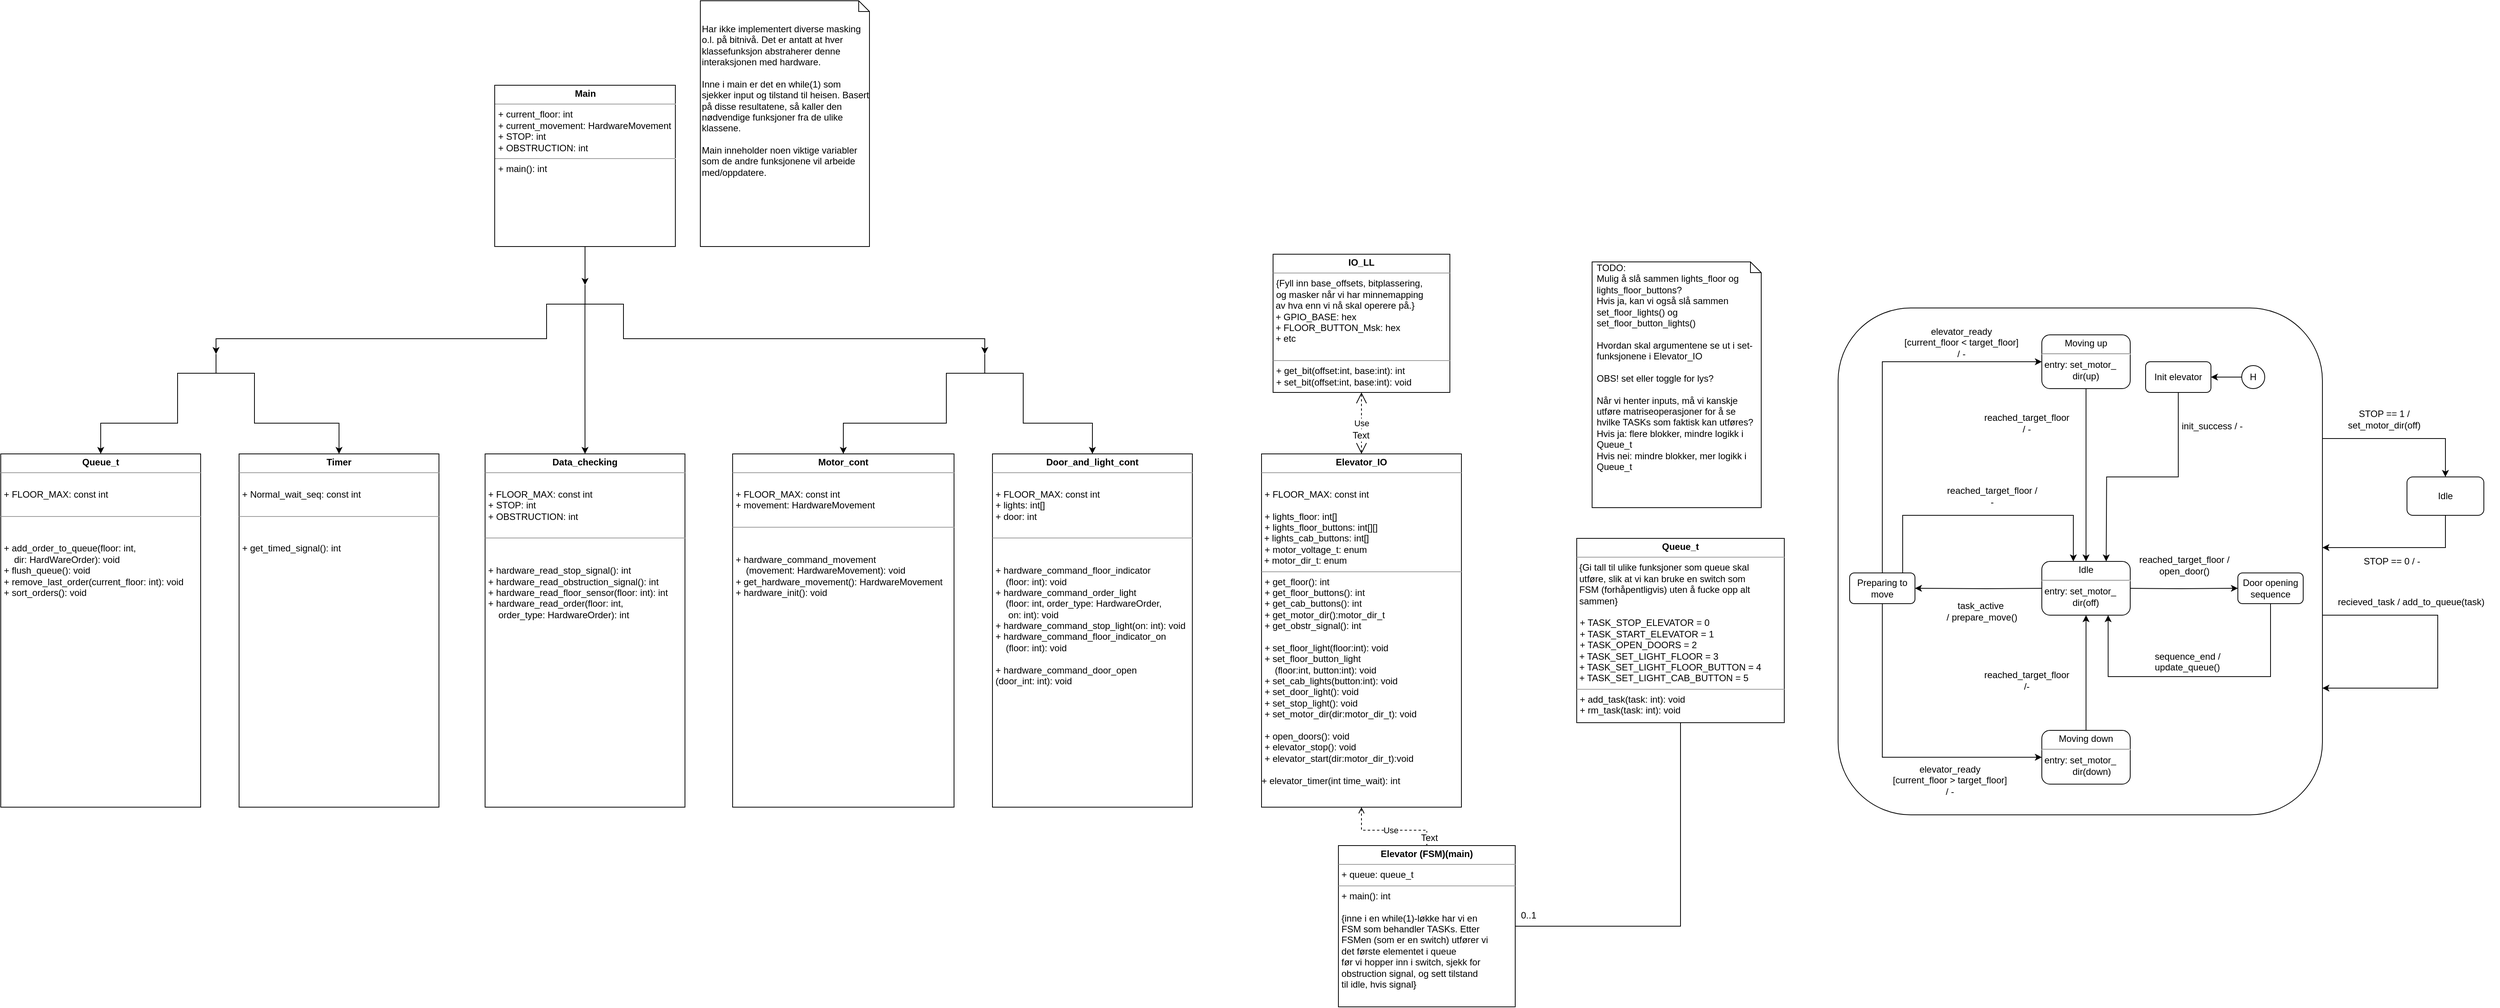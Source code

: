 <mxfile version="12.6.5" type="github">
  <diagram id="YrEsEyhWu3hXoQOjm_HI" name="Page-1">
    <mxGraphModel dx="4295" dy="2470" grid="1" gridSize="10" guides="1" tooltips="1" connect="1" arrows="1" fold="1" page="1" pageScale="1" pageWidth="850" pageHeight="1100" math="0" shadow="0">
      <root>
        <mxCell id="0"/>
        <mxCell id="1" parent="0"/>
        <mxCell id="C38wLQTlaXFm4lsVWahA-2" style="edgeStyle=orthogonalEdgeStyle;rounded=0;orthogonalLoop=1;jettySize=auto;html=1;entryX=1;entryY=0.75;entryDx=0;entryDy=0;" parent="1" target="C38wLQTlaXFm4lsVWahA-3" edge="1">
          <mxGeometry relative="1" as="geometry">
            <mxPoint x="1420" y="469" as="sourcePoint"/>
            <mxPoint x="1570" y="535" as="targetPoint"/>
            <Array as="points">
              <mxPoint x="1420" y="510"/>
              <mxPoint x="1570" y="510"/>
              <mxPoint x="1570" y="605"/>
            </Array>
          </mxGeometry>
        </mxCell>
        <mxCell id="C38wLQTlaXFm4lsVWahA-3" value="" style="rounded=1;whiteSpace=wrap;html=1;shadow=0;glass=0;comic=0;" parent="1" vertex="1">
          <mxGeometry x="790" y="110" width="630" height="660" as="geometry"/>
        </mxCell>
        <mxCell id="C38wLQTlaXFm4lsVWahA-4" value="&lt;p style=&quot;margin: 0px ; margin-top: 4px ; text-align: center&quot;&gt;&lt;b&gt;Elevator_IO&lt;/b&gt;&lt;/p&gt;&lt;hr size=&quot;1&quot;&gt;&lt;br&gt;&lt;p style=&quot;margin: 0px ; margin-left: 4px&quot;&gt;+ FLOOR_MAX: const int&lt;/p&gt;&lt;p style=&quot;margin: 0px ; margin-left: 4px&quot;&gt;&lt;br&gt;&lt;/p&gt;&lt;p style=&quot;margin: 0px ; margin-left: 4px&quot;&gt;+ lights_floor: int[]&lt;/p&gt;&lt;p style=&quot;margin: 0px ; margin-left: 4px&quot;&gt;+ lights_floor_buttons: int[][]&lt;/p&gt;&amp;nbsp;+ lights_cab_buttons: int[]&lt;br&gt;&lt;p style=&quot;margin: 0px ; margin-left: 4px&quot;&gt;+ motor_voltage_t: enum&lt;/p&gt;&amp;nbsp;+ motor_dir_t: enum&lt;hr size=&quot;1&quot;&gt;&lt;p style=&quot;margin: 0px ; margin-left: 4px&quot;&gt;+ get_floor(): int&lt;/p&gt;&lt;p style=&quot;margin: 0px ; margin-left: 4px&quot;&gt;+ get_floor_buttons(): int&lt;/p&gt;&lt;p style=&quot;margin: 0px ; margin-left: 4px&quot;&gt;+ get_cab_buttons(): int&lt;br&gt;&lt;/p&gt;&lt;p style=&quot;margin: 0px ; margin-left: 4px&quot;&gt;+ get_motor_dir():motor_dir_t&lt;/p&gt;&lt;p style=&quot;margin: 0px ; margin-left: 4px&quot;&gt;+ get_obstr_signal(): int&lt;/p&gt;&lt;p style=&quot;margin: 0px ; margin-left: 4px&quot;&gt;&lt;br&gt;&lt;/p&gt;&lt;p style=&quot;margin: 0px ; margin-left: 4px&quot;&gt;+ set_floor_light(floor:int): void&lt;/p&gt;&lt;p style=&quot;margin: 0px ; margin-left: 4px&quot;&gt;+ set_floor_button_light&lt;/p&gt;&lt;p style=&quot;margin: 0px ; margin-left: 4px&quot;&gt;&amp;nbsp;&amp;nbsp;&amp;nbsp; (floor:int, button:int): void&lt;/p&gt;&lt;p style=&quot;margin: 0px ; margin-left: 4px&quot;&gt;+ set_cab_lights(button:int): void&lt;/p&gt;&lt;p style=&quot;margin: 0px ; margin-left: 4px&quot;&gt;+ set_door_light(): void&lt;/p&gt;&lt;p style=&quot;margin: 0px ; margin-left: 4px&quot;&gt;+ set_stop_light(): void&lt;/p&gt;&lt;p style=&quot;margin: 0px ; margin-left: 4px&quot;&gt;+ set_motor_dir(dir:motor_dir_t): void&lt;br&gt;&lt;/p&gt;&lt;p style=&quot;margin: 0px ; margin-left: 4px&quot;&gt;&lt;br&gt;&lt;/p&gt;&lt;p style=&quot;margin: 0px ; margin-left: 4px&quot;&gt;+ open_doors(): void&lt;/p&gt;&lt;p style=&quot;margin: 0px ; margin-left: 4px&quot;&gt;+ elevator_stop(): void&lt;/p&gt;&lt;p style=&quot;margin: 0px ; margin-left: 4px&quot;&gt;+ elevator_start(dir:motor_dir_t):void&lt;/p&gt;&lt;p style=&quot;margin: 0px ; margin-left: 4px&quot;&gt;&lt;br&gt;&lt;/p&gt;+ elevator_timer(int time_wait): int " style="verticalAlign=top;align=left;overflow=fill;fontSize=12;fontFamily=Helvetica;html=1;rounded=0;shadow=0;comic=0;labelBackgroundColor=none;strokeWidth=1" parent="1" vertex="1">
          <mxGeometry x="40" y="300" width="260" height="460" as="geometry"/>
        </mxCell>
        <mxCell id="C38wLQTlaXFm4lsVWahA-5" value="&lt;p style=&quot;margin: 0px ; margin-top: 4px ; text-align: center&quot;&gt;&lt;b&gt;IO_LL&lt;br&gt;&lt;/b&gt;&lt;/p&gt;&lt;hr size=&quot;1&quot;&gt;&lt;p style=&quot;margin: 0px ; margin-left: 4px&quot;&gt;{Fyll inn base_offsets, bitplassering,&lt;/p&gt;&lt;p style=&quot;margin: 0px ; margin-left: 4px&quot;&gt;og masker når vi har minnemapping&lt;/p&gt;&lt;div&gt;&amp;nbsp;av hva enn vi nå skal operere på.}&lt;/div&gt;&lt;div&gt;&amp;nbsp;+ GPIO_BASE: hex&lt;br&gt;&lt;/div&gt;&lt;div&gt;&amp;nbsp;+ FLOOR_BUTTON_Msk: hex&lt;br&gt;&lt;/div&gt;&lt;div&gt;&amp;nbsp;+ etc &lt;br&gt;&lt;/div&gt;&lt;div&gt;&lt;br&gt;&lt;/div&gt;&lt;hr size=&quot;1&quot;&gt;&lt;p style=&quot;margin: 0px ; margin-left: 4px&quot;&gt;+ get_bit(offset:int, base:int): int&lt;/p&gt;&lt;p style=&quot;margin: 0px ; margin-left: 4px&quot;&gt;+ set_bit(offset:int, base:int): void&lt;/p&gt;&lt;p style=&quot;margin: 0px ; margin-left: 4px&quot;&gt;&lt;br&gt;&lt;/p&gt;" style="verticalAlign=top;align=left;overflow=fill;fontSize=12;fontFamily=Helvetica;html=1;rounded=0;shadow=0;comic=0;labelBackgroundColor=none;strokeWidth=1" parent="1" vertex="1">
          <mxGeometry x="55" y="40" width="230" height="180" as="geometry"/>
        </mxCell>
        <mxCell id="C38wLQTlaXFm4lsVWahA-6" value="&lt;p style=&quot;margin: 0px ; margin-top: 4px ; text-align: center&quot;&gt;&lt;b&gt;Elevator (FSM)(main)&lt;br&gt;&lt;/b&gt;&lt;/p&gt;&lt;hr size=&quot;1&quot;&gt;&lt;p style=&quot;margin: 0px ; margin-left: 4px&quot;&gt;+ queue: queue_t&lt;br&gt;&lt;/p&gt;&lt;hr size=&quot;1&quot;&gt;&lt;p style=&quot;margin: 0px ; margin-left: 4px&quot;&gt;+ main(): int&lt;/p&gt;&lt;p style=&quot;margin: 0px ; margin-left: 4px&quot;&gt;&lt;br&gt;&lt;/p&gt;&lt;p style=&quot;margin: 0px ; margin-left: 4px&quot;&gt;{inne i en while(1)-løkke har vi en&lt;/p&gt;&lt;p style=&quot;margin: 0px ; margin-left: 4px&quot;&gt;FSM som behandler TASKs. Etter&lt;/p&gt;&lt;p style=&quot;margin: 0px ; margin-left: 4px&quot;&gt;FSMen (som er en switch) utfører vi&lt;/p&gt;&lt;p style=&quot;margin: 0px ; margin-left: 4px&quot;&gt;det første elementet i queue&lt;/p&gt;&lt;p style=&quot;margin: 0px ; margin-left: 4px&quot;&gt;før vi hopper inn i switch, sjekk for&lt;/p&gt;&lt;p style=&quot;margin: 0px ; margin-left: 4px&quot;&gt;obstruction signal, og sett tilstand&lt;/p&gt;&lt;p style=&quot;margin: 0px ; margin-left: 4px&quot;&gt;til idle, hvis signal}&lt;br&gt;&lt;/p&gt;&lt;p style=&quot;margin: 0px ; margin-left: 4px&quot;&gt;&lt;br&gt;&lt;/p&gt;&lt;p style=&quot;margin: 0px ; margin-left: 4px&quot;&gt;&lt;br&gt;&lt;/p&gt;" style="verticalAlign=top;align=left;overflow=fill;fontSize=12;fontFamily=Helvetica;html=1;rounded=0;shadow=0;comic=0;labelBackgroundColor=none;strokeWidth=1" parent="1" vertex="1">
          <mxGeometry x="140" y="810" width="230" height="210" as="geometry"/>
        </mxCell>
        <mxCell id="C38wLQTlaXFm4lsVWahA-7" value="&lt;p style=&quot;margin: 0px ; margin-top: 4px ; text-align: center&quot;&gt;&lt;b&gt;Queue_t&lt;br&gt;&lt;/b&gt;&lt;/p&gt;&lt;hr size=&quot;1&quot;&gt;&lt;div&gt;&amp;nbsp;{Gi tall til ulike funksjoner som queue skal&lt;/div&gt;&lt;div&gt;&amp;nbsp;utføre, slik at vi kan bruke en switch som&lt;/div&gt;&lt;div&gt;&amp;nbsp;FSM (forhåpentligvis) uten å fucke opp alt&lt;/div&gt;&lt;div&gt;&amp;nbsp;sammen}&lt;/div&gt;&lt;p style=&quot;margin: 0px ; margin-left: 4px&quot;&gt;&lt;br&gt;&lt;/p&gt;&lt;p style=&quot;margin: 0px ; margin-left: 4px&quot;&gt;+ TASK_STOP_ELEVATOR = 0&lt;br&gt;&lt;/p&gt;&lt;p style=&quot;margin: 0px ; margin-left: 4px&quot;&gt;+ TASK_START_ELEVATOR = 1&lt;br&gt;&lt;/p&gt;&lt;p style=&quot;margin: 0px ; margin-left: 4px&quot;&gt;+ TASK_OPEN_DOORS = 2&lt;br&gt;&lt;/p&gt;&lt;div&gt;&amp;nbsp;+ TASK_SET_LIGHT_FLOOR = 3&lt;br&gt;&lt;/div&gt;&lt;div&gt;&amp;nbsp;+ TASK_SET_LIGHT_FLOOR_BUTTON = 4&lt;br&gt;&lt;/div&gt;&lt;div&gt;&amp;nbsp;+ TASK_SET_LIGHT_CAB_BUTTON = 5&lt;br&gt;&lt;/div&gt;&lt;hr size=&quot;1&quot;&gt;&lt;p style=&quot;margin: 0px ; margin-left: 4px&quot;&gt;+ add_task(task: int): void&lt;/p&gt;&lt;p style=&quot;margin: 0px ; margin-left: 4px&quot;&gt;+ rm_task(task: int): void&lt;/p&gt;&lt;p style=&quot;margin: 0px ; margin-left: 4px&quot;&gt;&lt;br&gt;&lt;/p&gt;" style="verticalAlign=top;align=left;overflow=fill;fontSize=12;fontFamily=Helvetica;html=1;rounded=0;shadow=0;comic=0;labelBackgroundColor=none;strokeWidth=1" parent="1" vertex="1">
          <mxGeometry x="450" y="410" width="270" height="240" as="geometry"/>
        </mxCell>
        <mxCell id="C38wLQTlaXFm4lsVWahA-8" value="Use" style="endArrow=open;endSize=12;dashed=1;html=1;exitX=0.5;exitY=1;exitDx=0;exitDy=0;entryX=0.5;entryY=0;entryDx=0;entryDy=0;rounded=0;startArrow=open;startFill=0;" parent="1" source="C38wLQTlaXFm4lsVWahA-4" target="C38wLQTlaXFm4lsVWahA-6" edge="1">
          <mxGeometry width="160" relative="1" as="geometry">
            <mxPoint x="40" y="1040" as="sourcePoint"/>
            <mxPoint x="200" y="1040" as="targetPoint"/>
            <Array as="points">
              <mxPoint x="170" y="760"/>
              <mxPoint x="170" y="790"/>
              <mxPoint x="255" y="790"/>
            </Array>
          </mxGeometry>
        </mxCell>
        <mxCell id="3VnhiomoSgGUoQ1_OZB9-8" value="Text" style="text;html=1;align=center;verticalAlign=middle;resizable=0;points=[];labelBackgroundColor=#ffffff;" parent="C38wLQTlaXFm4lsVWahA-8" vertex="1" connectable="0">
          <mxGeometry x="0.852" y="3" relative="1" as="geometry">
            <mxPoint as="offset"/>
          </mxGeometry>
        </mxCell>
        <mxCell id="C38wLQTlaXFm4lsVWahA-9" value="" style="endArrow=none;endSize=12;html=1;exitX=0.5;exitY=1;exitDx=0;exitDy=0;entryX=1;entryY=0.5;entryDx=0;entryDy=0;rounded=0;endFill=0;" parent="1" source="C38wLQTlaXFm4lsVWahA-7" target="C38wLQTlaXFm4lsVWahA-6" edge="1">
          <mxGeometry x="0.5" width="160" relative="1" as="geometry">
            <mxPoint x="40" y="1040" as="sourcePoint"/>
            <mxPoint x="200" y="1040" as="targetPoint"/>
            <Array as="points">
              <mxPoint x="585" y="915"/>
            </Array>
            <mxPoint as="offset"/>
          </mxGeometry>
        </mxCell>
        <mxCell id="C38wLQTlaXFm4lsVWahA-10" value="Use" style="endArrow=open;endSize=12;dashed=1;html=1;strokeWidth=1;entryX=0.5;entryY=1;entryDx=0;entryDy=0;exitX=0.5;exitY=0;exitDx=0;exitDy=0;startArrow=open;startSize=12;startFill=0;rounded=0;" parent="1" source="C38wLQTlaXFm4lsVWahA-4" target="C38wLQTlaXFm4lsVWahA-5" edge="1">
          <mxGeometry width="160" relative="1" as="geometry">
            <mxPoint x="40" y="1040" as="sourcePoint"/>
            <mxPoint x="200" y="1040" as="targetPoint"/>
          </mxGeometry>
        </mxCell>
        <mxCell id="3VnhiomoSgGUoQ1_OZB9-6" value="Text" style="text;html=1;align=center;verticalAlign=middle;resizable=0;points=[];labelBackgroundColor=#ffffff;" parent="C38wLQTlaXFm4lsVWahA-10" vertex="1" connectable="0">
          <mxGeometry x="-0.4" y="1" relative="1" as="geometry">
            <mxPoint as="offset"/>
          </mxGeometry>
        </mxCell>
        <mxCell id="C38wLQTlaXFm4lsVWahA-11" value="&lt;p style=&quot;margin: 0px ; margin-left: 4px&quot;&gt;TODO:&lt;/p&gt;&lt;p style=&quot;margin: 0px ; margin-left: 4px&quot;&gt;Mulig å slå sammen lights_floor og lights_floor_buttons?&lt;/p&gt;&lt;p style=&quot;margin: 0px ; margin-left: 4px&quot;&gt;Hvis ja, kan vi også slå sammen set_floor_lights() og set_floor_button_lights()&lt;/p&gt;&lt;p style=&quot;margin: 0px ; margin-left: 4px&quot;&gt;&lt;br&gt;&lt;/p&gt;&lt;p style=&quot;margin: 0px ; margin-left: 4px&quot;&gt;Hvordan skal argumentene se ut i set-funksjonene i Elevator_IO&lt;/p&gt;&lt;p style=&quot;margin: 0px ; margin-left: 4px&quot;&gt;&lt;br&gt;&lt;/p&gt;&lt;p style=&quot;margin: 0px ; margin-left: 4px&quot;&gt;OBS! set eller toggle for lys?&lt;/p&gt;&lt;p style=&quot;margin: 0px ; margin-left: 4px&quot;&gt;&lt;br&gt;&lt;/p&gt;&lt;p style=&quot;margin: 0px ; margin-left: 4px&quot;&gt;Når vi henter inputs, må vi kanskje&lt;/p&gt;&lt;p style=&quot;margin: 0px ; margin-left: 4px&quot;&gt;utføre matriseoperasjoner for å se&lt;/p&gt;&lt;p style=&quot;margin: 0px ; margin-left: 4px&quot;&gt;hvilke TASKs som faktisk kan utføres?&lt;br&gt;&lt;/p&gt;&lt;p style=&quot;margin: 0px ; margin-left: 4px&quot;&gt;Hvis ja: flere blokker, mindre logikk i Queue_t&lt;/p&gt;&lt;p style=&quot;margin: 0px ; margin-left: 4px&quot;&gt;Hvis nei: mindre blokker, mer logikk i Queue_t&lt;br&gt;&lt;/p&gt;" style="shape=note;whiteSpace=wrap;html=1;size=14;verticalAlign=top;align=left;spacingTop=-6;" parent="1" vertex="1">
          <mxGeometry x="470" y="50" width="220" height="320" as="geometry"/>
        </mxCell>
        <mxCell id="C38wLQTlaXFm4lsVWahA-12" value="0..1" style="text;html=1;align=center;verticalAlign=middle;resizable=0;points=[];autosize=1;" parent="1" vertex="1">
          <mxGeometry x="367" y="891" width="40" height="20" as="geometry"/>
        </mxCell>
        <mxCell id="C38wLQTlaXFm4lsVWahA-13" style="edgeStyle=orthogonalEdgeStyle;curved=1;orthogonalLoop=1;jettySize=auto;html=1;entryX=0;entryY=0.5;entryDx=0;entryDy=0;startArrow=none;startFill=0;endArrow=classic;endFill=1;exitX=0;exitY=0.5;exitDx=0;exitDy=0;" parent="1" edge="1">
          <mxGeometry relative="1" as="geometry">
            <Array as="points">
              <mxPoint x="820" y="715"/>
              <mxPoint x="820" y="215"/>
            </Array>
            <mxPoint x="870" y="715" as="sourcePoint"/>
          </mxGeometry>
        </mxCell>
        <mxCell id="C38wLQTlaXFm4lsVWahA-14" style="edgeStyle=orthogonalEdgeStyle;curved=1;orthogonalLoop=1;jettySize=auto;html=1;exitX=1;exitY=1;exitDx=0;exitDy=0;entryX=1;entryY=0.5;entryDx=0;entryDy=0;startArrow=none;startFill=0;endArrow=classic;endFill=1;" parent="1" edge="1">
          <mxGeometry relative="1" as="geometry">
            <Array as="points">
              <mxPoint x="1219" y="775"/>
              <mxPoint x="1620" y="775"/>
              <mxPoint x="1620" y="215"/>
            </Array>
            <mxPoint x="1250" y="215" as="targetPoint"/>
          </mxGeometry>
        </mxCell>
        <mxCell id="C38wLQTlaXFm4lsVWahA-15" style="edgeStyle=orthogonalEdgeStyle;rounded=0;orthogonalLoop=1;jettySize=auto;html=1;entryX=0.5;entryY=0;entryDx=0;entryDy=0;exitX=1;exitY=0.267;exitDx=0;exitDy=0;exitPerimeter=0;" parent="1" source="C38wLQTlaXFm4lsVWahA-3" target="C38wLQTlaXFm4lsVWahA-17" edge="1">
          <mxGeometry relative="1" as="geometry">
            <mxPoint x="1460" y="280" as="sourcePoint"/>
            <Array as="points">
              <mxPoint x="1420" y="280"/>
              <mxPoint x="1580" y="280"/>
            </Array>
          </mxGeometry>
        </mxCell>
        <mxCell id="C38wLQTlaXFm4lsVWahA-16" style="edgeStyle=orthogonalEdgeStyle;rounded=0;orthogonalLoop=1;jettySize=auto;html=1;exitX=0.5;exitY=1;exitDx=0;exitDy=0;" parent="1" source="C38wLQTlaXFm4lsVWahA-17" target="C38wLQTlaXFm4lsVWahA-3" edge="1">
          <mxGeometry relative="1" as="geometry">
            <mxPoint x="1560" y="422" as="targetPoint"/>
            <Array as="points">
              <mxPoint x="1580" y="422"/>
            </Array>
          </mxGeometry>
        </mxCell>
        <mxCell id="C38wLQTlaXFm4lsVWahA-17" value="&lt;div&gt;Idle&lt;br&gt;&lt;/div&gt;" style="rounded=1;whiteSpace=wrap;html=1;" parent="1" vertex="1">
          <mxGeometry x="1530" y="330" width="100" height="50" as="geometry"/>
        </mxCell>
        <mxCell id="C38wLQTlaXFm4lsVWahA-18" value="&lt;div&gt;STOP == 1 /&lt;/div&gt;&lt;div&gt;set_motor_dir(off)&lt;/div&gt;" style="text;html=1;align=center;verticalAlign=middle;resizable=0;points=[];autosize=1;" parent="1" vertex="1">
          <mxGeometry x="1440" y="240" width="120" height="30" as="geometry"/>
        </mxCell>
        <mxCell id="C38wLQTlaXFm4lsVWahA-19" value="STOP == 0 / -" style="text;html=1;align=center;verticalAlign=middle;resizable=0;points=[];autosize=1;" parent="1" vertex="1">
          <mxGeometry x="1460" y="430" width="100" height="20" as="geometry"/>
        </mxCell>
        <mxCell id="C38wLQTlaXFm4lsVWahA-20" style="edgeStyle=orthogonalEdgeStyle;rounded=0;orthogonalLoop=1;jettySize=auto;html=1;exitX=0;exitY=0.5;exitDx=0;exitDy=0;entryX=1;entryY=0.5;entryDx=0;entryDy=0;" parent="1" source="C38wLQTlaXFm4lsVWahA-21" target="C38wLQTlaXFm4lsVWahA-33" edge="1">
          <mxGeometry relative="1" as="geometry"/>
        </mxCell>
        <mxCell id="C38wLQTlaXFm4lsVWahA-21" value="H" style="ellipse;whiteSpace=wrap;html=1;aspect=fixed;" parent="1" vertex="1">
          <mxGeometry x="1315" y="185" width="30" height="30" as="geometry"/>
        </mxCell>
        <mxCell id="C38wLQTlaXFm4lsVWahA-22" value="" style="edgeStyle=orthogonalEdgeStyle;rounded=0;orthogonalLoop=1;jettySize=auto;html=1;" parent="1" target="C38wLQTlaXFm4lsVWahA-29" edge="1">
          <mxGeometry relative="1" as="geometry">
            <mxPoint x="1160" y="475" as="sourcePoint"/>
          </mxGeometry>
        </mxCell>
        <mxCell id="C38wLQTlaXFm4lsVWahA-23" value="" style="edgeStyle=orthogonalEdgeStyle;rounded=0;orthogonalLoop=1;jettySize=auto;html=1;" parent="1" target="C38wLQTlaXFm4lsVWahA-27" edge="1">
          <mxGeometry relative="1" as="geometry">
            <mxPoint x="1075" y="475" as="sourcePoint"/>
          </mxGeometry>
        </mxCell>
        <mxCell id="C38wLQTlaXFm4lsVWahA-24" style="edgeStyle=orthogonalEdgeStyle;rounded=0;orthogonalLoop=1;jettySize=auto;html=1;exitX=0.75;exitY=0;exitDx=0;exitDy=0;entryX=0.25;entryY=0;entryDx=0;entryDy=0;" parent="1" source="C38wLQTlaXFm4lsVWahA-27" edge="1">
          <mxGeometry relative="1" as="geometry">
            <Array as="points">
              <mxPoint x="874" y="380"/>
              <mxPoint x="1096" y="380"/>
            </Array>
            <mxPoint x="1096" y="440" as="targetPoint"/>
          </mxGeometry>
        </mxCell>
        <mxCell id="C38wLQTlaXFm4lsVWahA-25" style="edgeStyle=orthogonalEdgeStyle;rounded=0;orthogonalLoop=1;jettySize=auto;html=1;exitX=0.5;exitY=1;exitDx=0;exitDy=0;entryX=0;entryY=0.5;entryDx=0;entryDy=0;" parent="1" source="C38wLQTlaXFm4lsVWahA-27" target="C38wLQTlaXFm4lsVWahA-45" edge="1">
          <mxGeometry relative="1" as="geometry"/>
        </mxCell>
        <mxCell id="C38wLQTlaXFm4lsVWahA-26" style="edgeStyle=orthogonalEdgeStyle;rounded=0;orthogonalLoop=1;jettySize=auto;html=1;exitX=0.5;exitY=0;exitDx=0;exitDy=0;entryX=0;entryY=0.5;entryDx=0;entryDy=0;" parent="1" source="C38wLQTlaXFm4lsVWahA-27" target="C38wLQTlaXFm4lsVWahA-43" edge="1">
          <mxGeometry relative="1" as="geometry"/>
        </mxCell>
        <mxCell id="C38wLQTlaXFm4lsVWahA-27" value="Preparing to move" style="rounded=1;whiteSpace=wrap;html=1;shadow=0;glass=0;comic=0;" parent="1" vertex="1">
          <mxGeometry x="805" y="455" width="85" height="40" as="geometry"/>
        </mxCell>
        <mxCell id="C38wLQTlaXFm4lsVWahA-28" style="edgeStyle=orthogonalEdgeStyle;rounded=0;orthogonalLoop=1;jettySize=auto;html=1;exitX=0.5;exitY=1;exitDx=0;exitDy=0;entryX=0.75;entryY=1;entryDx=0;entryDy=0;" parent="1" source="C38wLQTlaXFm4lsVWahA-29" target="C38wLQTlaXFm4lsVWahA-41" edge="1">
          <mxGeometry relative="1" as="geometry">
            <mxPoint x="1352.5" y="600" as="targetPoint"/>
            <Array as="points">
              <mxPoint x="1353" y="590"/>
              <mxPoint x="1141" y="590"/>
            </Array>
          </mxGeometry>
        </mxCell>
        <mxCell id="C38wLQTlaXFm4lsVWahA-29" value="Door opening sequence" style="rounded=1;whiteSpace=wrap;html=1;shadow=0;glass=0;comic=0;" parent="1" vertex="1">
          <mxGeometry x="1310" y="455" width="85" height="40" as="geometry"/>
        </mxCell>
        <mxCell id="C38wLQTlaXFm4lsVWahA-32" style="edgeStyle=orthogonalEdgeStyle;rounded=0;orthogonalLoop=1;jettySize=auto;html=1;exitX=0.5;exitY=1;exitDx=0;exitDy=0;entryX=0.75;entryY=0;entryDx=0;entryDy=0;" parent="1" source="C38wLQTlaXFm4lsVWahA-33" edge="1">
          <mxGeometry relative="1" as="geometry">
            <mxPoint x="1138.75" y="440" as="targetPoint"/>
          </mxGeometry>
        </mxCell>
        <mxCell id="C38wLQTlaXFm4lsVWahA-33" value="Init elevator" style="rounded=1;whiteSpace=wrap;html=1;shadow=0;glass=0;comic=0;" parent="1" vertex="1">
          <mxGeometry x="1190" y="180" width="85" height="40" as="geometry"/>
        </mxCell>
        <mxCell id="C38wLQTlaXFm4lsVWahA-34" value="&lt;div&gt;reached_target_floor&lt;/div&gt;&lt;div&gt;/-&lt;br&gt;&lt;/div&gt;" style="text;html=1;align=center;verticalAlign=middle;resizable=0;points=[];autosize=1;" parent="1" vertex="1">
          <mxGeometry x="965" y="580" width="140" height="30" as="geometry"/>
        </mxCell>
        <mxCell id="C38wLQTlaXFm4lsVWahA-35" value="&lt;div&gt;reached_target_floor / &lt;br&gt;&lt;/div&gt;&lt;div&gt;open_door()&lt;br&gt;&lt;/div&gt;" style="text;html=1;align=center;verticalAlign=middle;resizable=0;points=[];autosize=1;" parent="1" vertex="1">
          <mxGeometry x="1165" y="430" width="150" height="30" as="geometry"/>
        </mxCell>
        <mxCell id="C38wLQTlaXFm4lsVWahA-36" value="&lt;div&gt;task_active&lt;br&gt;&lt;/div&gt;&amp;nbsp;/ prepare_move()" style="text;html=1;align=center;verticalAlign=middle;resizable=0;points=[];autosize=1;" parent="1" vertex="1">
          <mxGeometry x="915" y="490" width="120" height="30" as="geometry"/>
        </mxCell>
        <mxCell id="C38wLQTlaXFm4lsVWahA-37" value="&lt;div&gt;reached_target_floor &lt;br&gt;&lt;/div&gt;&lt;div&gt;/ -&lt;br&gt;&lt;/div&gt;" style="text;html=1;align=center;verticalAlign=middle;resizable=0;points=[];autosize=1;" parent="1" vertex="1">
          <mxGeometry x="965" y="245" width="140" height="30" as="geometry"/>
        </mxCell>
        <mxCell id="C38wLQTlaXFm4lsVWahA-38" value="&lt;div&gt;elevator_ready&lt;/div&gt;&lt;div&gt;[current_floor &amp;lt; target_floor]&lt;/div&gt;&lt;div&gt;/ -&lt;/div&gt;" style="text;html=1;align=center;verticalAlign=middle;resizable=0;points=[];autosize=1;" parent="1" vertex="1">
          <mxGeometry x="855" y="130" width="190" height="50" as="geometry"/>
        </mxCell>
        <mxCell id="C38wLQTlaXFm4lsVWahA-39" value="&lt;div&gt;elevator_ready&lt;/div&gt;&lt;div&gt;[current_floor &amp;gt; target_floor]&lt;/div&gt;&lt;div&gt;/ -&lt;/div&gt;" style="text;html=1;align=center;verticalAlign=middle;resizable=0;points=[];autosize=1;" parent="1" vertex="1">
          <mxGeometry x="840" y="700" width="190" height="50" as="geometry"/>
        </mxCell>
        <mxCell id="C38wLQTlaXFm4lsVWahA-40" value="&lt;div&gt;reached_target_floor /&lt;/div&gt;&lt;div&gt;-&lt;br&gt;&lt;/div&gt;" style="text;html=1;align=center;verticalAlign=middle;resizable=0;points=[];autosize=1;" parent="1" vertex="1">
          <mxGeometry x="915" y="340" width="150" height="30" as="geometry"/>
        </mxCell>
        <mxCell id="C38wLQTlaXFm4lsVWahA-41" value="&lt;p style=&quot;margin: 4px 0px 0px&quot; align=&quot;center&quot;&gt;Idle&lt;br&gt;&lt;/p&gt;&lt;hr&gt;&lt;div&gt;&amp;nbsp;entry: set_motor_&lt;/div&gt;&lt;div&gt;&amp;nbsp;&amp;nbsp;&amp;nbsp;&amp;nbsp;&amp;nbsp;&amp;nbsp;&amp;nbsp;&amp;nbsp;&amp;nbsp;&amp;nbsp;&amp;nbsp; dir(off)&lt;br&gt;&lt;/div&gt;&lt;div&gt;&lt;br&gt;&lt;br&gt;&lt;/div&gt;" style="verticalAlign=top;align=left;overflow=fill;fontSize=12;fontFamily=Helvetica;html=1;shadow=0;glass=0;comic=0;rounded=1;" parent="1" vertex="1">
          <mxGeometry x="1055" y="440" width="115" height="70" as="geometry"/>
        </mxCell>
        <mxCell id="C38wLQTlaXFm4lsVWahA-42" style="edgeStyle=orthogonalEdgeStyle;rounded=0;orthogonalLoop=1;jettySize=auto;html=1;exitX=0.5;exitY=1;exitDx=0;exitDy=0;entryX=0.5;entryY=0;entryDx=0;entryDy=0;" parent="1" source="C38wLQTlaXFm4lsVWahA-43" target="C38wLQTlaXFm4lsVWahA-41" edge="1">
          <mxGeometry relative="1" as="geometry"/>
        </mxCell>
        <mxCell id="C38wLQTlaXFm4lsVWahA-43" value="&lt;p style=&quot;margin: 4px 0px 0px&quot; align=&quot;center&quot;&gt;Moving up&lt;br&gt;&lt;/p&gt;&lt;hr&gt;&lt;div&gt;&amp;nbsp;entry: set_motor_&lt;/div&gt;&lt;div&gt;&amp;nbsp;&amp;nbsp;&amp;nbsp;&amp;nbsp;&amp;nbsp;&amp;nbsp;&amp;nbsp;&amp;nbsp;&amp;nbsp;&amp;nbsp;&amp;nbsp; dir(up)&lt;br&gt;&lt;/div&gt;&lt;div&gt;&lt;br&gt;&lt;br&gt;&lt;/div&gt;" style="verticalAlign=top;align=left;overflow=fill;fontSize=12;fontFamily=Helvetica;html=1;shadow=0;glass=0;comic=0;rounded=1;" parent="1" vertex="1">
          <mxGeometry x="1055" y="145" width="115" height="70" as="geometry"/>
        </mxCell>
        <mxCell id="C38wLQTlaXFm4lsVWahA-44" style="edgeStyle=orthogonalEdgeStyle;rounded=0;orthogonalLoop=1;jettySize=auto;html=1;exitX=0.5;exitY=0;exitDx=0;exitDy=0;entryX=0.5;entryY=1;entryDx=0;entryDy=0;" parent="1" source="C38wLQTlaXFm4lsVWahA-45" target="C38wLQTlaXFm4lsVWahA-41" edge="1">
          <mxGeometry relative="1" as="geometry"/>
        </mxCell>
        <mxCell id="C38wLQTlaXFm4lsVWahA-45" value="&lt;p style=&quot;margin: 4px 0px 0px&quot; align=&quot;center&quot;&gt;Moving down&lt;br&gt;&lt;/p&gt;&lt;hr&gt;&lt;div&gt;&amp;nbsp;entry: set_motor_&lt;/div&gt;&lt;div&gt;&amp;nbsp;&amp;nbsp;&amp;nbsp;&amp;nbsp;&amp;nbsp;&amp;nbsp;&amp;nbsp;&amp;nbsp;&amp;nbsp;&amp;nbsp;&amp;nbsp; dir(down)&lt;br&gt;&lt;/div&gt;&lt;div&gt;&lt;br&gt;&lt;br&gt;&lt;/div&gt;" style="verticalAlign=top;align=left;overflow=fill;fontSize=12;fontFamily=Helvetica;html=1;shadow=0;glass=0;comic=0;rounded=1;" parent="1" vertex="1">
          <mxGeometry x="1055" y="660" width="115" height="70" as="geometry"/>
        </mxCell>
        <mxCell id="C38wLQTlaXFm4lsVWahA-48" value="recieved_task / add_to_queue(task) " style="text;html=1;align=center;verticalAlign=middle;resizable=0;points=[];autosize=1;" parent="1" vertex="1">
          <mxGeometry x="1420" y="483" width="230" height="20" as="geometry"/>
        </mxCell>
        <mxCell id="C38wLQTlaXFm4lsVWahA-50" value="&lt;div&gt;sequence_end /&lt;/div&gt;&lt;div&gt;update_queue()&lt;/div&gt;" style="text;html=1;" parent="1" vertex="1">
          <mxGeometry x="1200" y="550" width="110" height="30" as="geometry"/>
        </mxCell>
        <mxCell id="C38wLQTlaXFm4lsVWahA-52" value="&lt;div&gt;init_success / -&lt;/div&gt;" style="text;html=1;" parent="1" vertex="1">
          <mxGeometry x="1235" y="250" width="100" height="30" as="geometry"/>
        </mxCell>
        <mxCell id="axhyzqgsORcEYQaSA5E--1" value="&lt;p style=&quot;margin: 0px ; margin-top: 4px ; text-align: center&quot;&gt;&lt;b&gt;Door_and_light_cont&lt;/b&gt;&lt;/p&gt;&lt;hr size=&quot;1&quot;&gt;&lt;br&gt;&lt;p style=&quot;margin: 0px ; margin-left: 4px&quot;&gt;+ FLOOR_MAX: const int&lt;/p&gt;&lt;p style=&quot;margin: 0px ; margin-left: 4px&quot;&gt;+ lights: int[]&lt;/p&gt;&lt;p style=&quot;margin: 0px ; margin-left: 4px&quot;&gt;+ door: int&lt;/p&gt;&lt;p style=&quot;margin: 0px ; margin-left: 4px&quot;&gt;&lt;br&gt;&lt;/p&gt;&lt;p style=&quot;margin: 0px ; margin-left: 4px&quot;&gt;&lt;/p&gt;&lt;hr size=&quot;1&quot;&gt;&lt;p style=&quot;margin: 0px ; margin-left: 4px&quot;&gt;&lt;br&gt;&lt;/p&gt;&lt;p style=&quot;margin: 0px ; margin-left: 4px&quot;&gt;&lt;br&gt;&lt;/p&gt;&lt;p style=&quot;margin: 0px ; margin-left: 4px&quot;&gt;+ hardware_command_floor_indicator&lt;/p&gt;&lt;p style=&quot;margin: 0px ; margin-left: 4px&quot;&gt;&amp;nbsp; &amp;nbsp; (floor: int): void&lt;/p&gt;&lt;p style=&quot;margin: 0px ; margin-left: 4px&quot;&gt;+ hardware_command_order_light&lt;/p&gt;&lt;p style=&quot;margin: 0px ; margin-left: 4px&quot;&gt;&amp;nbsp; &amp;nbsp; (floor: int, order_type: HardwareOrder,&amp;nbsp;&lt;/p&gt;&lt;p style=&quot;margin: 0px ; margin-left: 4px&quot;&gt;&amp;nbsp; &amp;nbsp; &amp;nbsp;on: int): void&lt;/p&gt;&lt;p style=&quot;margin: 0px ; margin-left: 4px&quot;&gt;+ hardware_command_stop_light(on: int): void&lt;/p&gt;&lt;p style=&quot;margin: 0px ; margin-left: 4px&quot;&gt;+ hardware_command_floor_indicator_on&lt;/p&gt;&lt;p style=&quot;margin: 0px ; margin-left: 4px&quot;&gt;&amp;nbsp; &amp;nbsp; (floor: int): void&lt;/p&gt;&lt;p style=&quot;margin: 0px ; margin-left: 4px&quot;&gt;&lt;br&gt;&lt;/p&gt;&lt;p style=&quot;margin: 0px 0px 0px 4px&quot;&gt;+ hardware_command_door_open&lt;/p&gt;&lt;p style=&quot;margin: 0px 0px 0px 4px&quot;&gt;(door_int: int): void&lt;/p&gt;&lt;p style=&quot;margin: 0px 0px 0px 4px&quot;&gt;&lt;br&gt;&lt;/p&gt;" style="verticalAlign=top;align=left;overflow=fill;fontSize=12;fontFamily=Helvetica;html=1;rounded=0;shadow=0;comic=0;labelBackgroundColor=none;strokeWidth=1" parent="1" vertex="1">
          <mxGeometry x="-310" y="300" width="260" height="460" as="geometry"/>
        </mxCell>
        <mxCell id="axhyzqgsORcEYQaSA5E--2" value="&lt;p style=&quot;margin: 0px ; margin-top: 4px ; text-align: center&quot;&gt;&lt;b&gt;Motor_cont&lt;/b&gt;&lt;/p&gt;&lt;hr size=&quot;1&quot;&gt;&lt;br&gt;&lt;p style=&quot;margin: 0px ; margin-left: 4px&quot;&gt;+ FLOOR_MAX: const int&lt;/p&gt;&lt;p style=&quot;margin: 0px ; margin-left: 4px&quot;&gt;+ movement: HardwareMovement&lt;/p&gt;&lt;p style=&quot;margin: 0px ; margin-left: 4px&quot;&gt;&lt;br&gt;&lt;/p&gt;&lt;p style=&quot;margin: 0px ; margin-left: 4px&quot;&gt;&lt;/p&gt;&lt;hr size=&quot;1&quot;&gt;&lt;p style=&quot;margin: 0px ; margin-left: 4px&quot;&gt;&lt;br&gt;&lt;/p&gt;&lt;p style=&quot;margin: 0px ; margin-left: 4px&quot;&gt;&lt;br&gt;&lt;/p&gt;&lt;p style=&quot;margin: 0px ; margin-left: 4px&quot;&gt;+ hardware_command_movement&lt;/p&gt;&lt;p style=&quot;margin: 0px ; margin-left: 4px&quot;&gt;&amp;nbsp; &amp;nbsp; (movement: HardwareMovement): void&lt;/p&gt;&lt;p style=&quot;margin: 0px ; margin-left: 4px&quot;&gt;+ get_hardware_movement(): HardwareMovement&lt;/p&gt;&lt;p style=&quot;margin: 0px ; margin-left: 4px&quot;&gt;+ hardware_init(): void&lt;/p&gt;" style="verticalAlign=top;align=left;overflow=fill;fontSize=12;fontFamily=Helvetica;html=1;rounded=0;shadow=0;comic=0;labelBackgroundColor=none;strokeWidth=1" parent="1" vertex="1">
          <mxGeometry x="-648" y="300" width="288" height="460" as="geometry"/>
        </mxCell>
        <mxCell id="axhyzqgsORcEYQaSA5E--4" value="&lt;p style=&quot;margin: 0px ; margin-top: 4px ; text-align: center&quot;&gt;&lt;b&gt;Data_checking&lt;/b&gt;&lt;/p&gt;&lt;hr size=&quot;1&quot;&gt;&lt;br&gt;&lt;p style=&quot;margin: 0px ; margin-left: 4px&quot;&gt;+ FLOOR_MAX: const int&lt;/p&gt;&lt;p style=&quot;margin: 0px ; margin-left: 4px&quot;&gt;+ STOP: int&lt;/p&gt;&lt;p style=&quot;margin: 0px ; margin-left: 4px&quot;&gt;+ OBSTRUCTION: int&lt;/p&gt;&lt;p style=&quot;margin: 0px ; margin-left: 4px&quot;&gt;&lt;br&gt;&lt;/p&gt;&lt;p style=&quot;margin: 0px ; margin-left: 4px&quot;&gt;&lt;/p&gt;&lt;hr size=&quot;1&quot;&gt;&lt;p style=&quot;margin: 0px ; margin-left: 4px&quot;&gt;&lt;br&gt;&lt;/p&gt;&lt;p style=&quot;margin: 0px ; margin-left: 4px&quot;&gt;&lt;br&gt;&lt;/p&gt;&lt;p style=&quot;margin: 0px ; margin-left: 4px&quot;&gt;+ hardware_read_stop_signal(): int&lt;/p&gt;&lt;p style=&quot;margin: 0px ; margin-left: 4px&quot;&gt;+ hardware_read_obstruction_signal(): int&lt;br&gt;&lt;/p&gt;&lt;p style=&quot;margin: 0px ; margin-left: 4px&quot;&gt;+ hardware_read_floor_sensor(floor: int): int&lt;/p&gt;&lt;p style=&quot;margin: 0px ; margin-left: 4px&quot;&gt;+ hardware_read_order(floor: int,&amp;nbsp;&lt;/p&gt;&lt;p style=&quot;margin: 0px ; margin-left: 4px&quot;&gt;&amp;nbsp; &amp;nbsp; order_type: HardwareOrder): int&lt;/p&gt;" style="verticalAlign=top;align=left;overflow=fill;fontSize=12;fontFamily=Helvetica;html=1;rounded=0;shadow=0;comic=0;labelBackgroundColor=none;strokeWidth=1" parent="1" vertex="1">
          <mxGeometry x="-970" y="300" width="260" height="460" as="geometry"/>
        </mxCell>
        <mxCell id="axhyzqgsORcEYQaSA5E--6" value="&lt;p style=&quot;margin: 0px ; margin-top: 4px ; text-align: center&quot;&gt;&lt;b&gt;Timer&lt;/b&gt;&lt;/p&gt;&lt;hr size=&quot;1&quot;&gt;&lt;br&gt;&lt;p style=&quot;margin: 0px ; margin-left: 4px&quot;&gt;+ Normal_wait_seq: const int&lt;/p&gt;&lt;p style=&quot;margin: 0px ; margin-left: 4px&quot;&gt;&lt;br&gt;&lt;/p&gt;&lt;p style=&quot;margin: 0px ; margin-left: 4px&quot;&gt;&lt;/p&gt;&lt;hr size=&quot;1&quot;&gt;&lt;p style=&quot;margin: 0px ; margin-left: 4px&quot;&gt;&lt;br&gt;&lt;/p&gt;&lt;p style=&quot;margin: 0px ; margin-left: 4px&quot;&gt;&lt;br&gt;&lt;/p&gt;&lt;p style=&quot;margin: 0px ; margin-left: 4px&quot;&gt;+ get_timed_signal(): int&amp;nbsp;&lt;/p&gt;&lt;p style=&quot;margin: 0px ; margin-left: 4px&quot;&gt;&lt;br&gt;&lt;/p&gt;&lt;p style=&quot;margin: 0px ; margin-left: 4px&quot;&gt;&lt;br&gt;&lt;/p&gt;" style="verticalAlign=top;align=left;overflow=fill;fontSize=12;fontFamily=Helvetica;html=1;rounded=0;shadow=0;comic=0;labelBackgroundColor=none;strokeWidth=1" parent="1" vertex="1">
          <mxGeometry x="-1290" y="300" width="260" height="460" as="geometry"/>
        </mxCell>
        <mxCell id="axhyzqgsORcEYQaSA5E--7" value="&lt;p style=&quot;margin: 0px ; margin-top: 4px ; text-align: center&quot;&gt;&lt;b&gt;Queue_t&lt;/b&gt;&lt;/p&gt;&lt;hr size=&quot;1&quot;&gt;&lt;br&gt;&lt;p style=&quot;margin: 0px ; margin-left: 4px&quot;&gt;+ FLOOR_MAX: const int&lt;/p&gt;&lt;p style=&quot;margin: 0px ; margin-left: 4px&quot;&gt;&lt;br&gt;&lt;/p&gt;&lt;p style=&quot;margin: 0px ; margin-left: 4px&quot;&gt;&lt;/p&gt;&lt;hr size=&quot;1&quot;&gt;&lt;p style=&quot;margin: 0px ; margin-left: 4px&quot;&gt;&lt;br&gt;&lt;/p&gt;&lt;p style=&quot;margin: 0px ; margin-left: 4px&quot;&gt;&lt;br&gt;&lt;/p&gt;&lt;p style=&quot;margin: 0px ; margin-left: 4px&quot;&gt;+ add_order_to_queue(floor: int,&amp;nbsp;&lt;/p&gt;&lt;p style=&quot;margin: 0px ; margin-left: 4px&quot;&gt;&amp;nbsp; &amp;nbsp; dir: HardWareOrder): void&lt;/p&gt;&lt;p style=&quot;margin: 0px ; margin-left: 4px&quot;&gt;&lt;span&gt;+ flush_queue(): void&lt;/span&gt;&lt;/p&gt;&lt;p style=&quot;margin: 0px ; margin-left: 4px&quot;&gt;&lt;span&gt;+ remove_last_order(current_floor: int): void&lt;/span&gt;&lt;/p&gt;&lt;p style=&quot;margin: 0px ; margin-left: 4px&quot;&gt;&lt;span&gt;+ sort_orders(): void&lt;/span&gt;&lt;/p&gt;&lt;p style=&quot;margin: 0px ; margin-left: 4px&quot;&gt;&lt;span&gt;&amp;nbsp; &amp;nbsp;&amp;nbsp;&lt;/span&gt;&lt;/p&gt;" style="verticalAlign=top;align=left;overflow=fill;fontSize=12;fontFamily=Helvetica;html=1;rounded=0;shadow=0;comic=0;labelBackgroundColor=none;strokeWidth=1" parent="1" vertex="1">
          <mxGeometry x="-1600" y="300" width="260" height="460" as="geometry"/>
        </mxCell>
        <mxCell id="3kJ3aB544xWbCwoQ9LIg-7" style="edgeStyle=orthogonalEdgeStyle;rounded=0;orthogonalLoop=1;jettySize=auto;html=1;exitX=0.5;exitY=1;exitDx=0;exitDy=0;entryX=0;entryY=0.5;entryDx=0;entryDy=0;entryPerimeter=0;" edge="1" parent="1" source="3kJ3aB544xWbCwoQ9LIg-1" target="3kJ3aB544xWbCwoQ9LIg-3">
          <mxGeometry relative="1" as="geometry"/>
        </mxCell>
        <mxCell id="3kJ3aB544xWbCwoQ9LIg-1" value="&lt;p style=&quot;margin: 0px ; margin-top: 4px ; text-align: center&quot;&gt;&lt;b&gt;Main&lt;br&gt;&lt;/b&gt;&lt;/p&gt;&lt;hr size=&quot;1&quot;&gt;&lt;p style=&quot;margin: 0px ; margin-left: 4px&quot;&gt;+ current_floor: int&lt;br&gt;&lt;/p&gt;&lt;p style=&quot;margin: 0px ; margin-left: 4px&quot;&gt;+ current_movement: HardwareMovement&lt;/p&gt;&lt;p style=&quot;margin: 0px ; margin-left: 4px&quot;&gt;+ STOP: int&lt;/p&gt;&lt;p style=&quot;margin: 0px ; margin-left: 4px&quot;&gt;+ OBSTRUCTION: int&lt;/p&gt;&lt;hr size=&quot;1&quot;&gt;&lt;p style=&quot;margin: 0px ; margin-left: 4px&quot;&gt;+ main(): int&lt;/p&gt;&lt;p style=&quot;margin: 0px ; margin-left: 4px&quot;&gt;&lt;br&gt;&lt;/p&gt;&lt;p style=&quot;margin: 0px ; margin-left: 4px&quot;&gt;&lt;br&gt;&lt;/p&gt;" style="verticalAlign=top;align=left;overflow=fill;fontSize=12;fontFamily=Helvetica;html=1;rounded=0;shadow=0;comic=0;labelBackgroundColor=none;strokeWidth=1" vertex="1" parent="1">
          <mxGeometry x="-957.5" y="-180" width="235" height="210" as="geometry"/>
        </mxCell>
        <mxCell id="3kJ3aB544xWbCwoQ9LIg-2" value="&lt;br&gt;&lt;br&gt;Har ikke implementert diverse masking o.l. på bitnivå. Det er antatt at hver klassefunksjon abstraherer denne interaksjonen med hardware.&lt;br&gt;&lt;br&gt;Inne i main er det en while(1) som sjekker input og tilstand til heisen. Basert på disse resultatene, så kaller den nødvendige funksjoner fra de ulike klassene.&lt;br&gt;&lt;br&gt;Main inneholder noen viktige variabler som de andre funksjonene vil arbeide med/oppdatere." style="shape=note;whiteSpace=wrap;html=1;size=14;verticalAlign=top;align=left;spacingTop=-6;" vertex="1" parent="1">
          <mxGeometry x="-690" y="-290" width="220" height="320" as="geometry"/>
        </mxCell>
        <mxCell id="3kJ3aB544xWbCwoQ9LIg-13" style="edgeStyle=orthogonalEdgeStyle;rounded=0;orthogonalLoop=1;jettySize=auto;html=1;exitX=1;exitY=0;exitDx=0;exitDy=0;exitPerimeter=0;" edge="1" parent="1" source="3kJ3aB544xWbCwoQ9LIg-3" target="3kJ3aB544xWbCwoQ9LIg-10">
          <mxGeometry relative="1" as="geometry"/>
        </mxCell>
        <mxCell id="3kJ3aB544xWbCwoQ9LIg-14" style="edgeStyle=orthogonalEdgeStyle;rounded=0;orthogonalLoop=1;jettySize=auto;html=1;exitX=0.506;exitY=0.501;exitDx=0;exitDy=0;exitPerimeter=0;entryX=0.5;entryY=0;entryDx=0;entryDy=0;" edge="1" parent="1" source="3kJ3aB544xWbCwoQ9LIg-3" target="axhyzqgsORcEYQaSA5E--4">
          <mxGeometry relative="1" as="geometry"/>
        </mxCell>
        <mxCell id="3kJ3aB544xWbCwoQ9LIg-16" style="edgeStyle=orthogonalEdgeStyle;rounded=0;orthogonalLoop=1;jettySize=auto;html=1;exitX=1;exitY=1;exitDx=0;exitDy=0;exitPerimeter=0;" edge="1" parent="1" source="3kJ3aB544xWbCwoQ9LIg-3" target="3kJ3aB544xWbCwoQ9LIg-15">
          <mxGeometry relative="1" as="geometry"/>
        </mxCell>
        <mxCell id="3kJ3aB544xWbCwoQ9LIg-3" value="" style="html=1;shape=mxgraph.flowchart.annotation_2;align=left;labelPosition=right;direction=south;" vertex="1" parent="1">
          <mxGeometry x="-890" y="80" width="100" height="50" as="geometry"/>
        </mxCell>
        <mxCell id="3kJ3aB544xWbCwoQ9LIg-11" style="edgeStyle=orthogonalEdgeStyle;rounded=0;orthogonalLoop=1;jettySize=auto;html=1;exitX=1;exitY=0;exitDx=0;exitDy=0;exitPerimeter=0;entryX=0.5;entryY=0;entryDx=0;entryDy=0;" edge="1" parent="1" source="3kJ3aB544xWbCwoQ9LIg-10" target="axhyzqgsORcEYQaSA5E--1">
          <mxGeometry relative="1" as="geometry"/>
        </mxCell>
        <mxCell id="3kJ3aB544xWbCwoQ9LIg-12" style="edgeStyle=orthogonalEdgeStyle;rounded=0;orthogonalLoop=1;jettySize=auto;html=1;exitX=1;exitY=1;exitDx=0;exitDy=0;exitPerimeter=0;entryX=0.5;entryY=0;entryDx=0;entryDy=0;" edge="1" parent="1" source="3kJ3aB544xWbCwoQ9LIg-10" target="axhyzqgsORcEYQaSA5E--2">
          <mxGeometry relative="1" as="geometry"/>
        </mxCell>
        <mxCell id="3kJ3aB544xWbCwoQ9LIg-10" value="" style="html=1;shape=mxgraph.flowchart.annotation_2;align=left;labelPosition=right;direction=south;" vertex="1" parent="1">
          <mxGeometry x="-370" y="170" width="100" height="50" as="geometry"/>
        </mxCell>
        <mxCell id="3kJ3aB544xWbCwoQ9LIg-17" style="edgeStyle=orthogonalEdgeStyle;rounded=0;orthogonalLoop=1;jettySize=auto;html=1;exitX=1;exitY=0;exitDx=0;exitDy=0;exitPerimeter=0;entryX=0.5;entryY=0;entryDx=0;entryDy=0;" edge="1" parent="1" source="3kJ3aB544xWbCwoQ9LIg-15" target="axhyzqgsORcEYQaSA5E--6">
          <mxGeometry relative="1" as="geometry"/>
        </mxCell>
        <mxCell id="3kJ3aB544xWbCwoQ9LIg-18" style="edgeStyle=orthogonalEdgeStyle;rounded=0;orthogonalLoop=1;jettySize=auto;html=1;exitX=1;exitY=1;exitDx=0;exitDy=0;exitPerimeter=0;entryX=0.5;entryY=0;entryDx=0;entryDy=0;" edge="1" parent="1" source="3kJ3aB544xWbCwoQ9LIg-15" target="axhyzqgsORcEYQaSA5E--7">
          <mxGeometry relative="1" as="geometry"/>
        </mxCell>
        <mxCell id="3kJ3aB544xWbCwoQ9LIg-15" value="" style="html=1;shape=mxgraph.flowchart.annotation_2;align=left;labelPosition=right;direction=south;" vertex="1" parent="1">
          <mxGeometry x="-1370" y="170.0" width="100" height="50" as="geometry"/>
        </mxCell>
      </root>
    </mxGraphModel>
  </diagram>
</mxfile>
